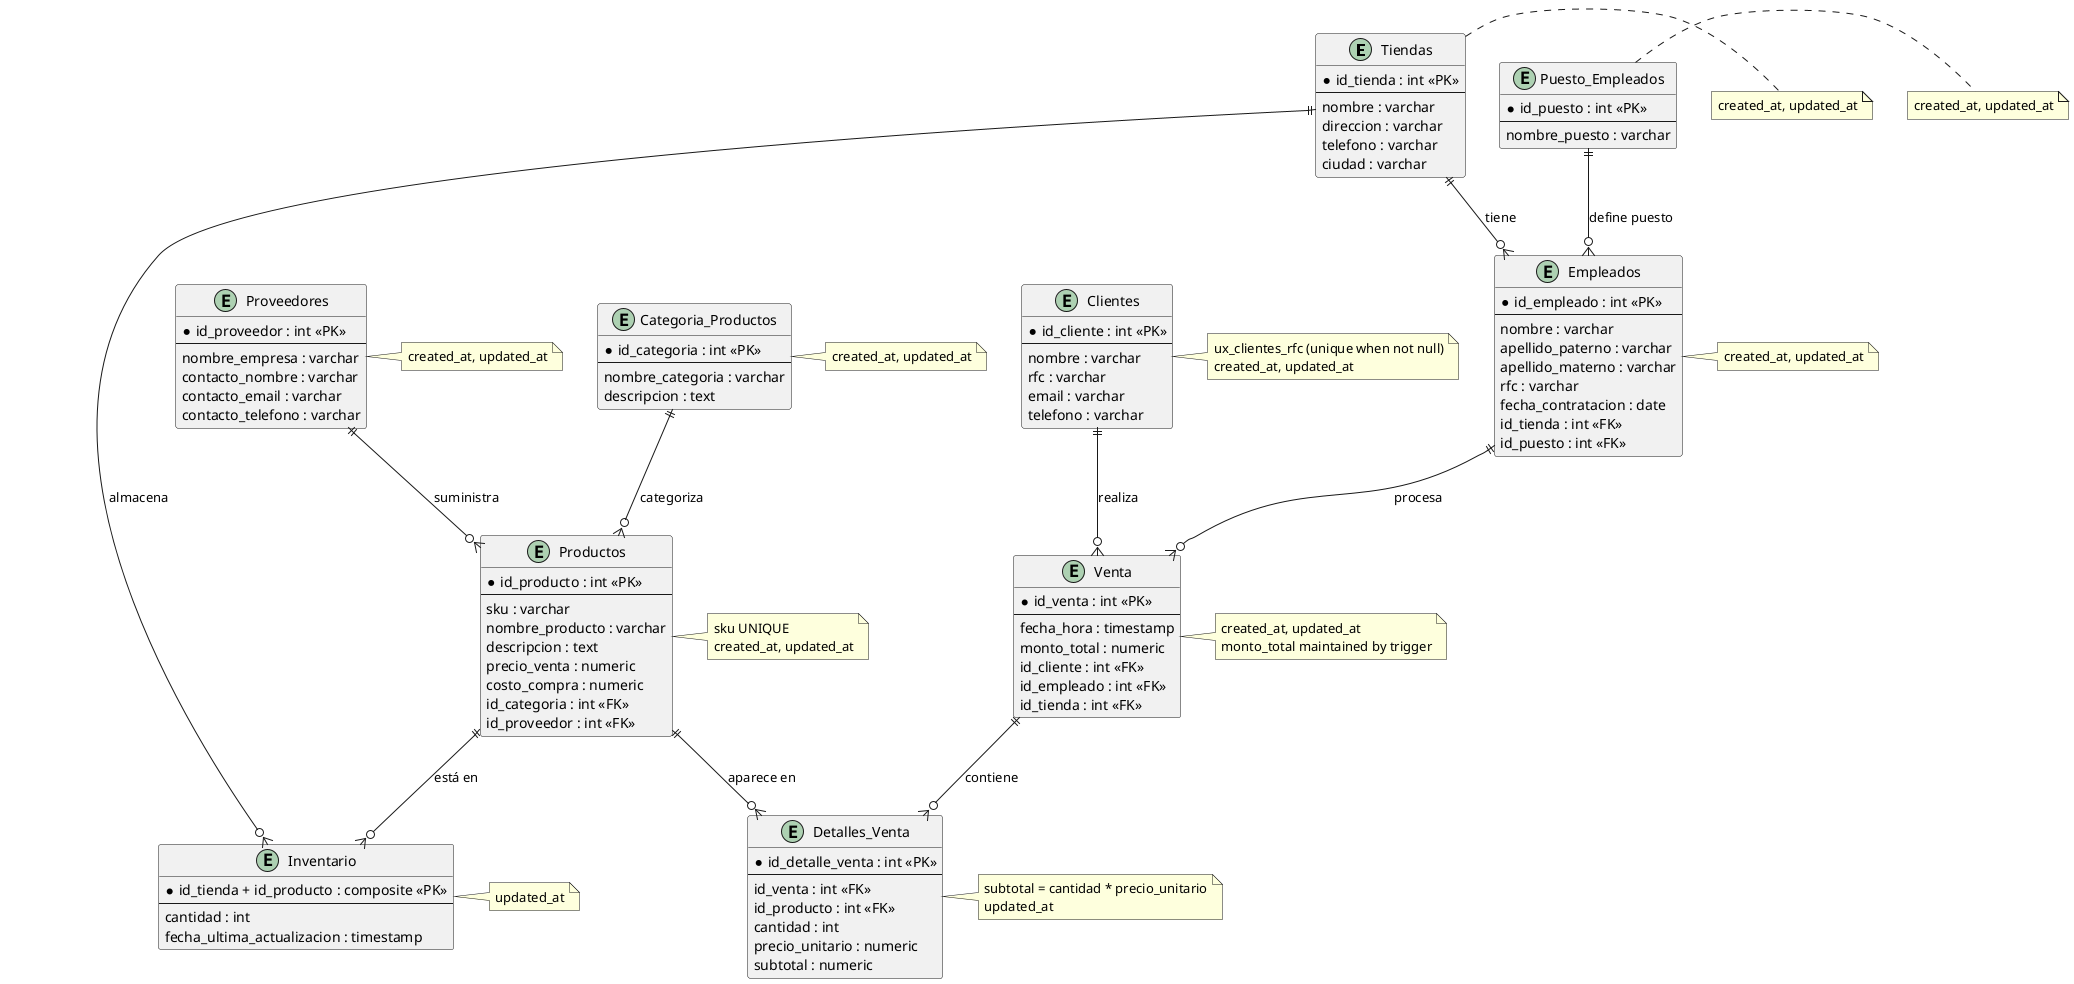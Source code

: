 @startuml modelo_logico
' Diagrama ER del modelo lógico (sistema de ventas)
' Generado/actualizado a partir de las imágenes proporcionadas

entity "Tiendas" as Tiendas {
  *id_tienda : int <<PK>>
  --
  nombre : varchar
  direccion : varchar
  telefono : varchar
  ciudad : varchar
}

note right of Tiendas
  created_at, updated_at
end note

entity "Puesto_Empleados" as Puesto {
  *id_puesto : int <<PK>>
  --
  nombre_puesto : varchar
}

note right of Puesto
  created_at, updated_at
end note

entity "Empleados" as Empleado {
  *id_empleado : int <<PK>>
  --
  nombre : varchar
  apellido_paterno : varchar
  apellido_materno : varchar
  rfc : varchar
  fecha_contratacion : date
  id_tienda : int <<FK>>
  id_puesto : int <<FK>>
}

note right of Empleado
  created_at, updated_at
end note

entity "Proveedores" as Proveedor {
  *id_proveedor : int <<PK>>
  --
  nombre_empresa : varchar
  contacto_nombre : varchar
  contacto_email : varchar
  contacto_telefono : varchar
}

note right of Proveedor
  created_at, updated_at
end note

entity "Categoria_Productos" as Categoria {
  *id_categoria : int <<PK>>
  --
  nombre_categoria : varchar
  descripcion : text
}

note right of Categoria
  created_at, updated_at
end note

entity "Productos" as Producto {
  *id_producto : int <<PK>>
  --
  sku : varchar
  nombre_producto : varchar
  descripcion : text
  precio_venta : numeric
  costo_compra : numeric
  id_categoria : int <<FK>>
  id_proveedor : int <<FK>>
}

note right of Producto
  sku UNIQUE
  created_at, updated_at
end note

entity "Inventario" as Inventario {
  *id_tienda + id_producto : composite <<PK>>
  --
  cantidad : int
  fecha_ultima_actualizacion : timestamp
}

note right of Inventario
  updated_at
end note

entity "Clientes" as Cliente {
  *id_cliente : int <<PK>>
  --
  nombre : varchar
  rfc : varchar
  email : varchar
  telefono : varchar
}

note right of Cliente
  ux_clientes_rfc (unique when not null)
  created_at, updated_at
end note

entity "Venta" as Venta {
  *id_venta : int <<PK>>
  --
  fecha_hora : timestamp
  monto_total : numeric
  id_cliente : int <<FK>>
  id_empleado : int <<FK>>
  id_tienda : int <<FK>>
}

note right of Venta
  created_at, updated_at
  monto_total maintained by trigger
end note

entity "Detalles_Venta" as Detalle {
  *id_detalle_venta : int <<PK>>
  --
  id_venta : int <<FK>>
  id_producto : int <<FK>>
  cantidad : int
  precio_unitario : numeric
  subtotal : numeric
}

note right of Detalle
  subtotal = cantidad * precio_unitario
  updated_at
end note

' Relaciones
Tiendas ||--o{ Empleado : "tiene"
Puesto ||--o{ Empleado : "define puesto"
Categoria ||--o{ Producto : "categoriza"
Proveedor ||--o{ Producto : "suministra"
Cliente ||--o{ Venta : "realiza"
Empleado ||--o{ Venta : "procesa"
Venta ||--o{ Detalle : "contiene"
Producto ||--o{ Detalle : "aparece en"
Tiendas ||--o{ Inventario : "almacena"
Producto ||--o{ Inventario : "está en"

@enduml
